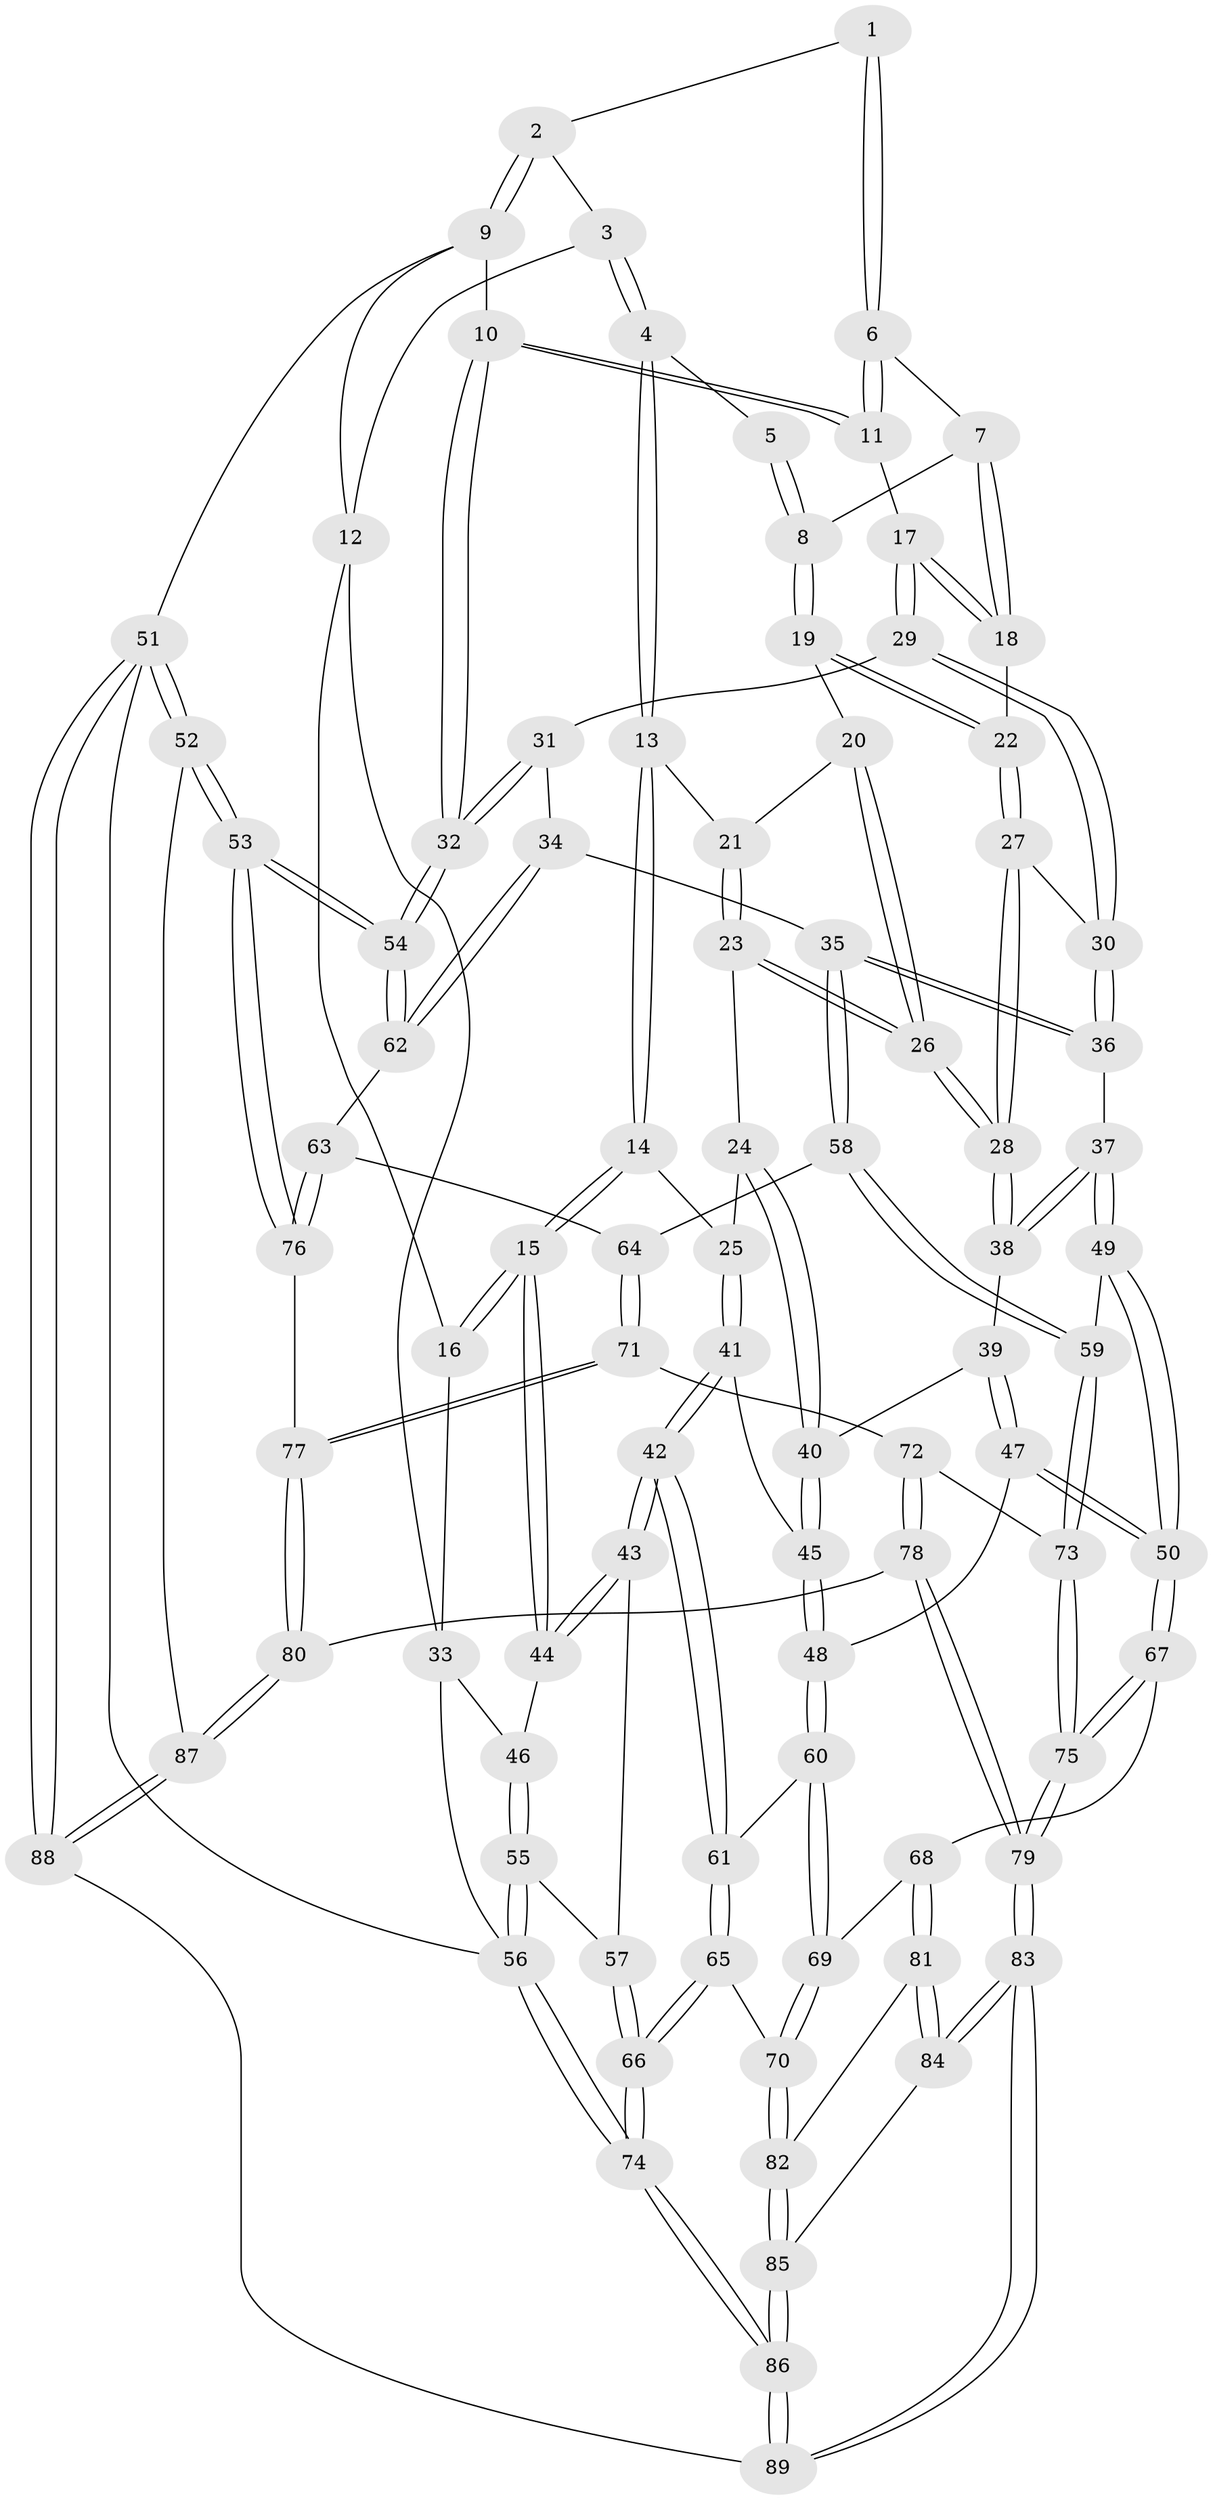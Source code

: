 // Generated by graph-tools (version 1.1) at 2025/03/03/09/25 03:03:21]
// undirected, 89 vertices, 219 edges
graph export_dot {
graph [start="1"]
  node [color=gray90,style=filled];
  1 [pos="+0.8174014878512725+0.0952009034512835"];
  2 [pos="+0.9210117966482617+0"];
  3 [pos="+0.4103680119374446+0"];
  4 [pos="+0.4883740497875878+0.042739605425533296"];
  5 [pos="+0.7102794875954244+0.11419020274829811"];
  6 [pos="+0.8310144124629539+0.14678404654684352"];
  7 [pos="+0.8048843527239785+0.19153581161073266"];
  8 [pos="+0.708020798229537+0.22689154761804317"];
  9 [pos="+1+0"];
  10 [pos="+1+0"];
  11 [pos="+0.9113537393143499+0.19076161395978122"];
  12 [pos="+0.3479848940254644+0"];
  13 [pos="+0.5167856424400045+0.1516194534792356"];
  14 [pos="+0.2987746452224487+0.3674941574975521"];
  15 [pos="+0.2197454991012785+0.3562413882581094"];
  16 [pos="+0.17676327893663984+0.21961631621381297"];
  17 [pos="+0.9231104635620324+0.3051569993303605"];
  18 [pos="+0.8190787355814682+0.28556401854019414"];
  19 [pos="+0.6900307593196173+0.24548225671454302"];
  20 [pos="+0.6487189476044366+0.24969002508538712"];
  21 [pos="+0.5295150545298114+0.17948451688100966"];
  22 [pos="+0.7686144347340352+0.3243306224698284"];
  23 [pos="+0.49246607066514386+0.3799462192680637"];
  24 [pos="+0.43717829780559364+0.40507984899909966"];
  25 [pos="+0.40714207613868736+0.4052470902361885"];
  26 [pos="+0.6371917815772148+0.4415478523857729"];
  27 [pos="+0.7661341168024319+0.34233072533854675"];
  28 [pos="+0.6484242903125593+0.4533298853534756"];
  29 [pos="+0.9516458705207756+0.33836258288180837"];
  30 [pos="+0.8623199564950709+0.42178907026960183"];
  31 [pos="+1+0.349387221713315"];
  32 [pos="+1+0.3842062884591797"];
  33 [pos="+0+0.20091938458508224"];
  34 [pos="+0.859651273120424+0.5523389554589689"];
  35 [pos="+0.8482221304875796+0.5490768588791708"];
  36 [pos="+0.836115521085203+0.5298487718056463"];
  37 [pos="+0.6592789758470927+0.46966923567889934"];
  38 [pos="+0.6508008044938193+0.4609445116207336"];
  39 [pos="+0.5744610785148938+0.5277478587303852"];
  40 [pos="+0.46264038767647586+0.48693803304773053"];
  41 [pos="+0.3792375405532876+0.5362925807882849"];
  42 [pos="+0.2770833474893649+0.6057833875654159"];
  43 [pos="+0.17908979897820504+0.5273502283689014"];
  44 [pos="+0.17515676573436528+0.4518202140205876"];
  45 [pos="+0.4731220055332703+0.5873311229776929"];
  46 [pos="+0+0.4288857920007411"];
  47 [pos="+0.5008420687783419+0.6170614838716696"];
  48 [pos="+0.4892747962807131+0.6167175428097847"];
  49 [pos="+0.6603817560001616+0.6818275030147357"];
  50 [pos="+0.6183619262802894+0.7038084728978368"];
  51 [pos="+1+1"];
  52 [pos="+1+0.8944871215642582"];
  53 [pos="+1+0.8228126931985751"];
  54 [pos="+1+0.6145772181822331"];
  55 [pos="+0+0.5893350326287405"];
  56 [pos="+0+1"];
  57 [pos="+0.14422837848779776+0.5654200497716649"];
  58 [pos="+0.7769340084549783+0.6684024142969156"];
  59 [pos="+0.7353383742884285+0.6892411298786673"];
  60 [pos="+0.4644727332054171+0.6362946356363532"];
  61 [pos="+0.2840766389086463+0.6179195771598291"];
  62 [pos="+0.9167227321464838+0.5694250658738994"];
  63 [pos="+0.8790785460567296+0.7383109363411431"];
  64 [pos="+0.8480364706654484+0.726829463853401"];
  65 [pos="+0.29651099734844333+0.771417595457732"];
  66 [pos="+0+1"];
  67 [pos="+0.6162473177952271+0.7101618750501597"];
  68 [pos="+0.5466434401904147+0.7845446104844399"];
  69 [pos="+0.43576988879732476+0.7197245680291188"];
  70 [pos="+0.3755022291634038+0.7705299837259479"];
  71 [pos="+0.8148555165316179+0.7822342977617824"];
  72 [pos="+0.7524536822947555+0.7414830374058619"];
  73 [pos="+0.742743139371749+0.7220384266901008"];
  74 [pos="+0+1"];
  75 [pos="+0.6890305316164729+0.873685006588583"];
  76 [pos="+0.9254786249492859+0.7747058744759224"];
  77 [pos="+0.8211632804514065+0.8432088592013561"];
  78 [pos="+0.7769171409566864+0.8464279093097784"];
  79 [pos="+0.6895926941491974+0.876240370292917"];
  80 [pos="+0.8147051624746688+0.8518316777830495"];
  81 [pos="+0.5438505630861441+0.7937213811887771"];
  82 [pos="+0.4599598750612629+0.8538892533390212"];
  83 [pos="+0.6618104090997691+0.9268162548199528"];
  84 [pos="+0.5973331097354128+0.8869594122490487"];
  85 [pos="+0.4568753896570875+0.9208375665864799"];
  86 [pos="+0.33280705150113593+1"];
  87 [pos="+0.8451884653020094+0.9118813159208228"];
  88 [pos="+0.7127794816633438+1"];
  89 [pos="+0.6843040921321947+1"];
  1 -- 2;
  1 -- 6;
  1 -- 6;
  2 -- 3;
  2 -- 9;
  2 -- 9;
  3 -- 4;
  3 -- 4;
  3 -- 12;
  4 -- 5;
  4 -- 13;
  4 -- 13;
  5 -- 8;
  5 -- 8;
  6 -- 7;
  6 -- 11;
  6 -- 11;
  7 -- 8;
  7 -- 18;
  7 -- 18;
  8 -- 19;
  8 -- 19;
  9 -- 10;
  9 -- 12;
  9 -- 51;
  10 -- 11;
  10 -- 11;
  10 -- 32;
  10 -- 32;
  11 -- 17;
  12 -- 16;
  12 -- 33;
  13 -- 14;
  13 -- 14;
  13 -- 21;
  14 -- 15;
  14 -- 15;
  14 -- 25;
  15 -- 16;
  15 -- 16;
  15 -- 44;
  15 -- 44;
  16 -- 33;
  17 -- 18;
  17 -- 18;
  17 -- 29;
  17 -- 29;
  18 -- 22;
  19 -- 20;
  19 -- 22;
  19 -- 22;
  20 -- 21;
  20 -- 26;
  20 -- 26;
  21 -- 23;
  21 -- 23;
  22 -- 27;
  22 -- 27;
  23 -- 24;
  23 -- 26;
  23 -- 26;
  24 -- 25;
  24 -- 40;
  24 -- 40;
  25 -- 41;
  25 -- 41;
  26 -- 28;
  26 -- 28;
  27 -- 28;
  27 -- 28;
  27 -- 30;
  28 -- 38;
  28 -- 38;
  29 -- 30;
  29 -- 30;
  29 -- 31;
  30 -- 36;
  30 -- 36;
  31 -- 32;
  31 -- 32;
  31 -- 34;
  32 -- 54;
  32 -- 54;
  33 -- 46;
  33 -- 56;
  34 -- 35;
  34 -- 62;
  34 -- 62;
  35 -- 36;
  35 -- 36;
  35 -- 58;
  35 -- 58;
  36 -- 37;
  37 -- 38;
  37 -- 38;
  37 -- 49;
  37 -- 49;
  38 -- 39;
  39 -- 40;
  39 -- 47;
  39 -- 47;
  40 -- 45;
  40 -- 45;
  41 -- 42;
  41 -- 42;
  41 -- 45;
  42 -- 43;
  42 -- 43;
  42 -- 61;
  42 -- 61;
  43 -- 44;
  43 -- 44;
  43 -- 57;
  44 -- 46;
  45 -- 48;
  45 -- 48;
  46 -- 55;
  46 -- 55;
  47 -- 48;
  47 -- 50;
  47 -- 50;
  48 -- 60;
  48 -- 60;
  49 -- 50;
  49 -- 50;
  49 -- 59;
  50 -- 67;
  50 -- 67;
  51 -- 52;
  51 -- 52;
  51 -- 88;
  51 -- 88;
  51 -- 56;
  52 -- 53;
  52 -- 53;
  52 -- 87;
  53 -- 54;
  53 -- 54;
  53 -- 76;
  53 -- 76;
  54 -- 62;
  54 -- 62;
  55 -- 56;
  55 -- 56;
  55 -- 57;
  56 -- 74;
  56 -- 74;
  57 -- 66;
  57 -- 66;
  58 -- 59;
  58 -- 59;
  58 -- 64;
  59 -- 73;
  59 -- 73;
  60 -- 61;
  60 -- 69;
  60 -- 69;
  61 -- 65;
  61 -- 65;
  62 -- 63;
  63 -- 64;
  63 -- 76;
  63 -- 76;
  64 -- 71;
  64 -- 71;
  65 -- 66;
  65 -- 66;
  65 -- 70;
  66 -- 74;
  66 -- 74;
  67 -- 68;
  67 -- 75;
  67 -- 75;
  68 -- 69;
  68 -- 81;
  68 -- 81;
  69 -- 70;
  69 -- 70;
  70 -- 82;
  70 -- 82;
  71 -- 72;
  71 -- 77;
  71 -- 77;
  72 -- 73;
  72 -- 78;
  72 -- 78;
  73 -- 75;
  73 -- 75;
  74 -- 86;
  74 -- 86;
  75 -- 79;
  75 -- 79;
  76 -- 77;
  77 -- 80;
  77 -- 80;
  78 -- 79;
  78 -- 79;
  78 -- 80;
  79 -- 83;
  79 -- 83;
  80 -- 87;
  80 -- 87;
  81 -- 82;
  81 -- 84;
  81 -- 84;
  82 -- 85;
  82 -- 85;
  83 -- 84;
  83 -- 84;
  83 -- 89;
  83 -- 89;
  84 -- 85;
  85 -- 86;
  85 -- 86;
  86 -- 89;
  86 -- 89;
  87 -- 88;
  87 -- 88;
  88 -- 89;
}
